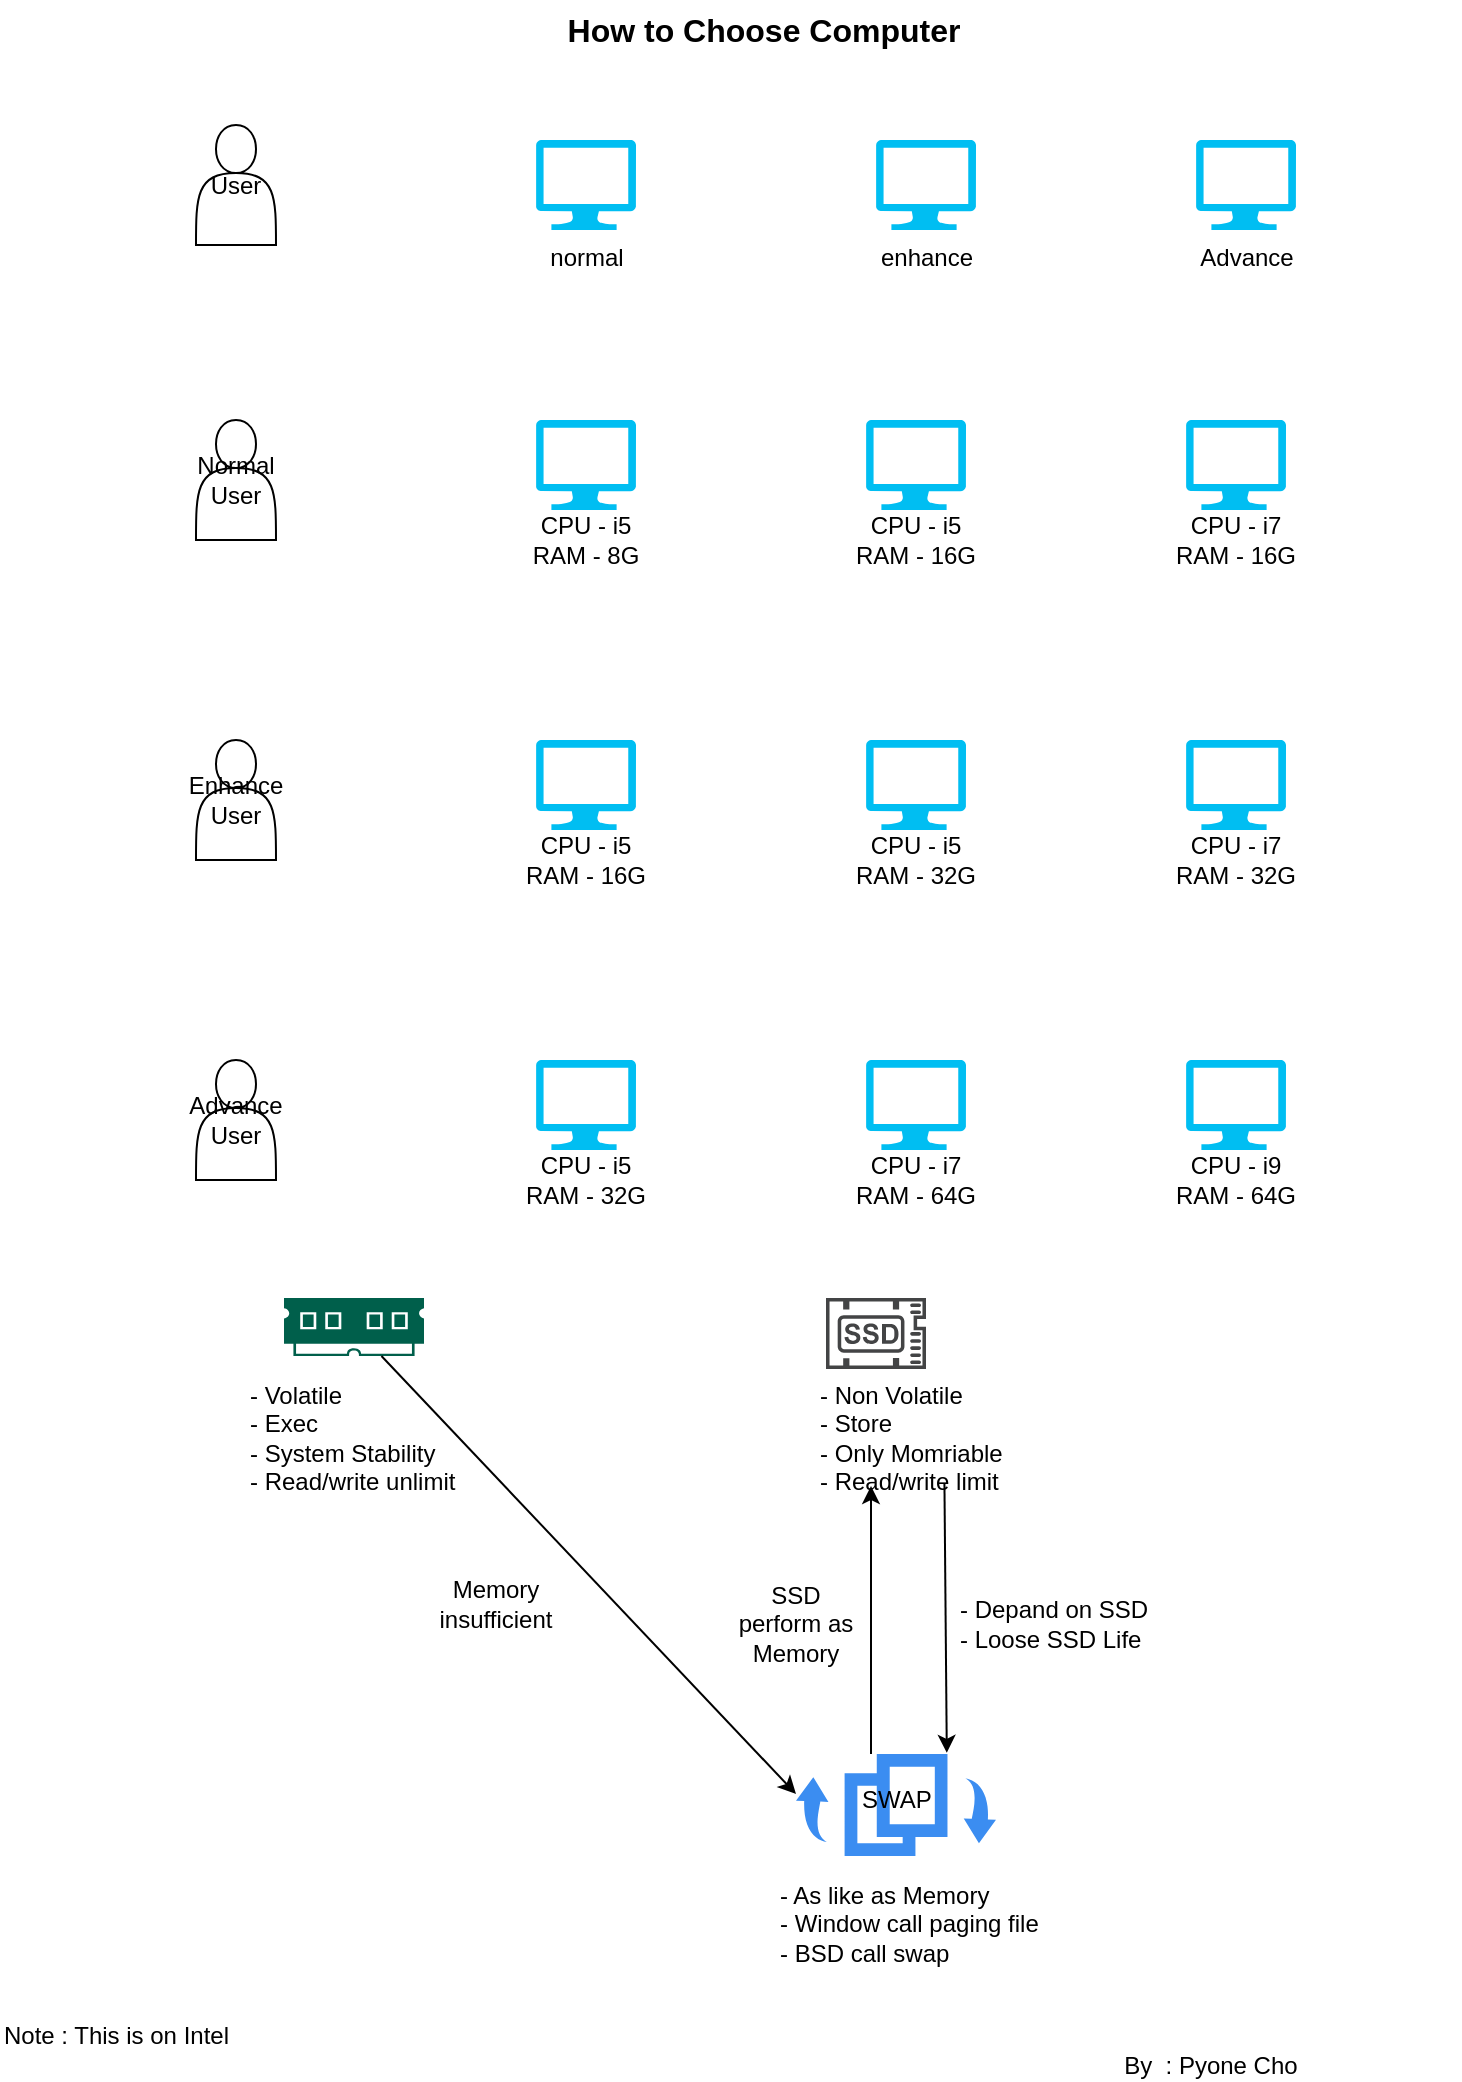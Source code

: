 <mxfile version="24.7.10">
  <diagram name="Page-1" id="IV-yUSw1DQ6C-b2wnSuF">
    <mxGraphModel dx="2157" dy="1120" grid="1" gridSize="10" guides="1" tooltips="1" connect="1" arrows="1" fold="1" page="1" pageScale="1" pageWidth="850" pageHeight="1100" math="0" shadow="0">
      <root>
        <mxCell id="0" />
        <mxCell id="1" parent="0" />
        <mxCell id="_VfS2YDRpwG3e_EEv7Uv-1" value="User" style="shape=actor;whiteSpace=wrap;html=1;" vertex="1" parent="1">
          <mxGeometry x="168" y="92.5" width="40" height="60" as="geometry" />
        </mxCell>
        <mxCell id="_VfS2YDRpwG3e_EEv7Uv-3" value="normal" style="verticalLabelPosition=bottom;html=1;verticalAlign=top;align=center;strokeColor=none;fillColor=#00BEF2;shape=mxgraph.azure.computer;pointerEvents=1;" vertex="1" parent="1">
          <mxGeometry x="338" y="100" width="50" height="45" as="geometry" />
        </mxCell>
        <mxCell id="_VfS2YDRpwG3e_EEv7Uv-4" value="enhance" style="verticalLabelPosition=bottom;html=1;verticalAlign=top;align=center;strokeColor=none;fillColor=#00BEF2;shape=mxgraph.azure.computer;pointerEvents=1;" vertex="1" parent="1">
          <mxGeometry x="508" y="100" width="50" height="45" as="geometry" />
        </mxCell>
        <mxCell id="_VfS2YDRpwG3e_EEv7Uv-5" value="Advance" style="verticalLabelPosition=bottom;html=1;verticalAlign=top;align=center;strokeColor=none;fillColor=#00BEF2;shape=mxgraph.azure.computer;pointerEvents=1;" vertex="1" parent="1">
          <mxGeometry x="668" y="100" width="50" height="45" as="geometry" />
        </mxCell>
        <mxCell id="_VfS2YDRpwG3e_EEv7Uv-8" value="" style="group" vertex="1" connectable="0" parent="1">
          <mxGeometry x="333" y="240" width="60" height="75" as="geometry" />
        </mxCell>
        <mxCell id="_VfS2YDRpwG3e_EEv7Uv-6" value="" style="verticalLabelPosition=bottom;html=1;verticalAlign=top;align=center;strokeColor=none;fillColor=#00BEF2;shape=mxgraph.azure.computer;pointerEvents=1;" vertex="1" parent="_VfS2YDRpwG3e_EEv7Uv-8">
          <mxGeometry x="5" width="50" height="45" as="geometry" />
        </mxCell>
        <mxCell id="_VfS2YDRpwG3e_EEv7Uv-7" value="CPU - i5&lt;div&gt;RAM - 8G&lt;/div&gt;" style="text;html=1;align=center;verticalAlign=middle;whiteSpace=wrap;rounded=0;" vertex="1" parent="_VfS2YDRpwG3e_EEv7Uv-8">
          <mxGeometry y="45" width="60" height="30" as="geometry" />
        </mxCell>
        <mxCell id="_VfS2YDRpwG3e_EEv7Uv-12" value="" style="group" vertex="1" connectable="0" parent="1">
          <mxGeometry x="488" y="240" width="80" height="75" as="geometry" />
        </mxCell>
        <mxCell id="_VfS2YDRpwG3e_EEv7Uv-10" value="" style="verticalLabelPosition=bottom;html=1;verticalAlign=top;align=center;strokeColor=none;fillColor=#00BEF2;shape=mxgraph.azure.computer;pointerEvents=1;" vertex="1" parent="_VfS2YDRpwG3e_EEv7Uv-12">
          <mxGeometry x="15" width="50" height="45" as="geometry" />
        </mxCell>
        <mxCell id="_VfS2YDRpwG3e_EEv7Uv-11" value="CPU - i5&lt;div&gt;RAM - 16G&lt;/div&gt;" style="text;html=1;align=center;verticalAlign=middle;whiteSpace=wrap;rounded=0;" vertex="1" parent="_VfS2YDRpwG3e_EEv7Uv-12">
          <mxGeometry y="45" width="80" height="30" as="geometry" />
        </mxCell>
        <mxCell id="_VfS2YDRpwG3e_EEv7Uv-13" value="" style="group" vertex="1" connectable="0" parent="1">
          <mxGeometry x="648" y="240" width="80" height="75" as="geometry" />
        </mxCell>
        <mxCell id="_VfS2YDRpwG3e_EEv7Uv-14" value="" style="verticalLabelPosition=bottom;html=1;verticalAlign=top;align=center;strokeColor=none;fillColor=#00BEF2;shape=mxgraph.azure.computer;pointerEvents=1;" vertex="1" parent="_VfS2YDRpwG3e_EEv7Uv-13">
          <mxGeometry x="15" width="50" height="45" as="geometry" />
        </mxCell>
        <mxCell id="_VfS2YDRpwG3e_EEv7Uv-15" value="CPU - i7&lt;div&gt;RAM - 16G&lt;/div&gt;" style="text;html=1;align=center;verticalAlign=middle;whiteSpace=wrap;rounded=0;" vertex="1" parent="_VfS2YDRpwG3e_EEv7Uv-13">
          <mxGeometry y="45" width="80" height="30" as="geometry" />
        </mxCell>
        <mxCell id="_VfS2YDRpwG3e_EEv7Uv-16" value="Normal User" style="shape=actor;whiteSpace=wrap;html=1;" vertex="1" parent="1">
          <mxGeometry x="168" y="240" width="40" height="60" as="geometry" />
        </mxCell>
        <mxCell id="_VfS2YDRpwG3e_EEv7Uv-20" value="" style="group" vertex="1" connectable="0" parent="1">
          <mxGeometry x="488" y="400" width="80" height="75" as="geometry" />
        </mxCell>
        <mxCell id="_VfS2YDRpwG3e_EEv7Uv-21" value="" style="verticalLabelPosition=bottom;html=1;verticalAlign=top;align=center;strokeColor=none;fillColor=#00BEF2;shape=mxgraph.azure.computer;pointerEvents=1;" vertex="1" parent="_VfS2YDRpwG3e_EEv7Uv-20">
          <mxGeometry x="15" width="50" height="45" as="geometry" />
        </mxCell>
        <mxCell id="_VfS2YDRpwG3e_EEv7Uv-22" value="CPU - i5&lt;div&gt;RAM - 32G&lt;/div&gt;" style="text;html=1;align=center;verticalAlign=middle;whiteSpace=wrap;rounded=0;" vertex="1" parent="_VfS2YDRpwG3e_EEv7Uv-20">
          <mxGeometry y="45" width="80" height="30" as="geometry" />
        </mxCell>
        <mxCell id="_VfS2YDRpwG3e_EEv7Uv-23" value="" style="group" vertex="1" connectable="0" parent="1">
          <mxGeometry x="648" y="400" width="80" height="75" as="geometry" />
        </mxCell>
        <mxCell id="_VfS2YDRpwG3e_EEv7Uv-24" value="" style="verticalLabelPosition=bottom;html=1;verticalAlign=top;align=center;strokeColor=none;fillColor=#00BEF2;shape=mxgraph.azure.computer;pointerEvents=1;" vertex="1" parent="_VfS2YDRpwG3e_EEv7Uv-23">
          <mxGeometry x="15" width="50" height="45" as="geometry" />
        </mxCell>
        <mxCell id="_VfS2YDRpwG3e_EEv7Uv-25" value="CPU - i7&lt;div&gt;RAM - 32G&lt;/div&gt;" style="text;html=1;align=center;verticalAlign=middle;whiteSpace=wrap;rounded=0;" vertex="1" parent="_VfS2YDRpwG3e_EEv7Uv-23">
          <mxGeometry y="45" width="80" height="30" as="geometry" />
        </mxCell>
        <mxCell id="_VfS2YDRpwG3e_EEv7Uv-26" value="Enhance User" style="shape=actor;whiteSpace=wrap;html=1;" vertex="1" parent="1">
          <mxGeometry x="168" y="400" width="40" height="60" as="geometry" />
        </mxCell>
        <mxCell id="_VfS2YDRpwG3e_EEv7Uv-27" value="" style="group" vertex="1" connectable="0" parent="1">
          <mxGeometry x="323" y="400" width="80" height="75" as="geometry" />
        </mxCell>
        <mxCell id="_VfS2YDRpwG3e_EEv7Uv-28" value="" style="verticalLabelPosition=bottom;html=1;verticalAlign=top;align=center;strokeColor=none;fillColor=#00BEF2;shape=mxgraph.azure.computer;pointerEvents=1;" vertex="1" parent="_VfS2YDRpwG3e_EEv7Uv-27">
          <mxGeometry x="15" width="50" height="45" as="geometry" />
        </mxCell>
        <mxCell id="_VfS2YDRpwG3e_EEv7Uv-29" value="CPU - i5&lt;div&gt;RAM - 16G&lt;/div&gt;" style="text;html=1;align=center;verticalAlign=middle;whiteSpace=wrap;rounded=0;" vertex="1" parent="_VfS2YDRpwG3e_EEv7Uv-27">
          <mxGeometry y="45" width="80" height="30" as="geometry" />
        </mxCell>
        <mxCell id="_VfS2YDRpwG3e_EEv7Uv-30" value="" style="group" vertex="1" connectable="0" parent="1">
          <mxGeometry x="488" y="560" width="80" height="75" as="geometry" />
        </mxCell>
        <mxCell id="_VfS2YDRpwG3e_EEv7Uv-31" value="" style="verticalLabelPosition=bottom;html=1;verticalAlign=top;align=center;strokeColor=none;fillColor=#00BEF2;shape=mxgraph.azure.computer;pointerEvents=1;" vertex="1" parent="_VfS2YDRpwG3e_EEv7Uv-30">
          <mxGeometry x="15" width="50" height="45" as="geometry" />
        </mxCell>
        <mxCell id="_VfS2YDRpwG3e_EEv7Uv-32" value="CPU - i7&lt;div&gt;RAM - 64G&lt;/div&gt;" style="text;html=1;align=center;verticalAlign=middle;whiteSpace=wrap;rounded=0;" vertex="1" parent="_VfS2YDRpwG3e_EEv7Uv-30">
          <mxGeometry y="45" width="80" height="30" as="geometry" />
        </mxCell>
        <mxCell id="_VfS2YDRpwG3e_EEv7Uv-33" value="" style="group" vertex="1" connectable="0" parent="1">
          <mxGeometry x="648" y="560" width="80" height="75" as="geometry" />
        </mxCell>
        <mxCell id="_VfS2YDRpwG3e_EEv7Uv-34" value="" style="verticalLabelPosition=bottom;html=1;verticalAlign=top;align=center;strokeColor=none;fillColor=#00BEF2;shape=mxgraph.azure.computer;pointerEvents=1;" vertex="1" parent="_VfS2YDRpwG3e_EEv7Uv-33">
          <mxGeometry x="15" width="50" height="45" as="geometry" />
        </mxCell>
        <mxCell id="_VfS2YDRpwG3e_EEv7Uv-35" value="CPU - i9&lt;div&gt;RAM - 64G&lt;/div&gt;" style="text;html=1;align=center;verticalAlign=middle;whiteSpace=wrap;rounded=0;" vertex="1" parent="_VfS2YDRpwG3e_EEv7Uv-33">
          <mxGeometry y="45" width="80" height="30" as="geometry" />
        </mxCell>
        <mxCell id="_VfS2YDRpwG3e_EEv7Uv-36" value="Advance User" style="shape=actor;whiteSpace=wrap;html=1;" vertex="1" parent="1">
          <mxGeometry x="168" y="560" width="40" height="60" as="geometry" />
        </mxCell>
        <mxCell id="_VfS2YDRpwG3e_EEv7Uv-37" value="" style="group" vertex="1" connectable="0" parent="1">
          <mxGeometry x="323" y="560" width="80" height="75" as="geometry" />
        </mxCell>
        <mxCell id="_VfS2YDRpwG3e_EEv7Uv-38" value="" style="verticalLabelPosition=bottom;html=1;verticalAlign=top;align=center;strokeColor=none;fillColor=#00BEF2;shape=mxgraph.azure.computer;pointerEvents=1;" vertex="1" parent="_VfS2YDRpwG3e_EEv7Uv-37">
          <mxGeometry x="15" width="50" height="45" as="geometry" />
        </mxCell>
        <mxCell id="_VfS2YDRpwG3e_EEv7Uv-39" value="CPU - i5&lt;div&gt;RAM - 32G&lt;/div&gt;" style="text;html=1;align=center;verticalAlign=middle;whiteSpace=wrap;rounded=0;" vertex="1" parent="_VfS2YDRpwG3e_EEv7Uv-37">
          <mxGeometry y="45" width="80" height="30" as="geometry" />
        </mxCell>
        <mxCell id="_VfS2YDRpwG3e_EEv7Uv-42" value="" style="group" vertex="1" connectable="0" parent="1">
          <mxGeometry x="188" y="679" width="110" height="100" as="geometry" />
        </mxCell>
        <mxCell id="_VfS2YDRpwG3e_EEv7Uv-40" value="" style="sketch=0;pointerEvents=1;shadow=0;dashed=0;html=1;strokeColor=none;fillColor=#005F4B;labelPosition=center;verticalLabelPosition=bottom;verticalAlign=top;align=center;outlineConnect=0;shape=mxgraph.veeam2.ram;" vertex="1" parent="_VfS2YDRpwG3e_EEv7Uv-42">
          <mxGeometry x="24" width="70" height="29" as="geometry" />
        </mxCell>
        <mxCell id="_VfS2YDRpwG3e_EEv7Uv-41" value="- Volatile&lt;div&gt;- Exec&lt;/div&gt;&lt;div style=&quot;&quot;&gt;- System Stability&lt;/div&gt;&lt;div style=&quot;&quot;&gt;- Read/write unlimit&lt;/div&gt;" style="text;html=1;align=left;verticalAlign=middle;whiteSpace=wrap;rounded=0;" vertex="1" parent="_VfS2YDRpwG3e_EEv7Uv-42">
          <mxGeometry x="5" y="40" width="105" height="60" as="geometry" />
        </mxCell>
        <mxCell id="_VfS2YDRpwG3e_EEv7Uv-47" value="" style="group" vertex="1" connectable="0" parent="1">
          <mxGeometry x="478" y="679" width="95" height="94" as="geometry" />
        </mxCell>
        <mxCell id="_VfS2YDRpwG3e_EEv7Uv-43" value="" style="sketch=0;pointerEvents=1;shadow=0;dashed=0;html=1;strokeColor=none;fillColor=#434445;aspect=fixed;labelPosition=center;verticalLabelPosition=bottom;verticalAlign=top;align=center;outlineConnect=0;shape=mxgraph.vvd.ssd;" vertex="1" parent="_VfS2YDRpwG3e_EEv7Uv-47">
          <mxGeometry x="5" width="50" height="35.5" as="geometry" />
        </mxCell>
        <mxCell id="_VfS2YDRpwG3e_EEv7Uv-44" value="- Non Volatile&lt;div&gt;- Store&lt;/div&gt;&lt;div style=&quot;&quot;&gt;- Only Momriable&lt;/div&gt;&lt;div style=&quot;&quot;&gt;- Read/write limit&lt;/div&gt;" style="text;html=1;align=left;verticalAlign=middle;whiteSpace=wrap;rounded=0;" vertex="1" parent="_VfS2YDRpwG3e_EEv7Uv-47">
          <mxGeometry y="45" width="95" height="49.0" as="geometry" />
        </mxCell>
        <mxCell id="_VfS2YDRpwG3e_EEv7Uv-50" value="" style="group" vertex="1" connectable="0" parent="1">
          <mxGeometry x="458" y="907" width="140" height="100" as="geometry" />
        </mxCell>
        <mxCell id="_VfS2YDRpwG3e_EEv7Uv-46" value="" style="sketch=0;html=1;aspect=fixed;strokeColor=none;shadow=0;fillColor=#3B8DF1;verticalAlign=top;labelPosition=center;verticalLabelPosition=bottom;shape=mxgraph.gcp2.swap" vertex="1" parent="_VfS2YDRpwG3e_EEv7Uv-50">
          <mxGeometry x="10" width="100" height="51" as="geometry" />
        </mxCell>
        <mxCell id="_VfS2YDRpwG3e_EEv7Uv-48" value="SWAP" style="text;html=1;align=center;verticalAlign=middle;resizable=0;points=[];autosize=1;strokeColor=none;fillColor=none;" vertex="1" parent="_VfS2YDRpwG3e_EEv7Uv-50">
          <mxGeometry x="30" y="8" width="60" height="30" as="geometry" />
        </mxCell>
        <mxCell id="_VfS2YDRpwG3e_EEv7Uv-49" value="- As like as Memory&lt;div&gt;- Window call paging file&lt;/div&gt;&lt;div&gt;- BSD call swap&lt;/div&gt;" style="text;html=1;align=left;verticalAlign=middle;whiteSpace=wrap;rounded=0;" vertex="1" parent="_VfS2YDRpwG3e_EEv7Uv-50">
          <mxGeometry y="70" width="140" height="30" as="geometry" />
        </mxCell>
        <mxCell id="_VfS2YDRpwG3e_EEv7Uv-51" value="" style="endArrow=classic;html=1;rounded=0;" edge="1" parent="1" source="_VfS2YDRpwG3e_EEv7Uv-40">
          <mxGeometry width="50" height="50" relative="1" as="geometry">
            <mxPoint x="548" y="757" as="sourcePoint" />
            <mxPoint x="468" y="927" as="targetPoint" />
          </mxGeometry>
        </mxCell>
        <mxCell id="_VfS2YDRpwG3e_EEv7Uv-52" value="Memory insufficient" style="text;html=1;align=center;verticalAlign=middle;whiteSpace=wrap;rounded=0;" vertex="1" parent="1">
          <mxGeometry x="288" y="817" width="60" height="30" as="geometry" />
        </mxCell>
        <mxCell id="_VfS2YDRpwG3e_EEv7Uv-54" value="" style="endArrow=classic;html=1;rounded=0;entryX=0.5;entryY=1;entryDx=0;entryDy=0;exitX=0.375;exitY=0;exitDx=0;exitDy=0;exitPerimeter=0;" edge="1" parent="1" source="_VfS2YDRpwG3e_EEv7Uv-46">
          <mxGeometry width="50" height="50" relative="1" as="geometry">
            <mxPoint x="498" y="914.01" as="sourcePoint" />
            <mxPoint x="505.5" y="773" as="targetPoint" />
          </mxGeometry>
        </mxCell>
        <mxCell id="_VfS2YDRpwG3e_EEv7Uv-55" value="SSD perform as Memory" style="text;html=1;align=center;verticalAlign=middle;whiteSpace=wrap;rounded=0;" vertex="1" parent="1">
          <mxGeometry x="438" y="827" width="60" height="30" as="geometry" />
        </mxCell>
        <mxCell id="_VfS2YDRpwG3e_EEv7Uv-56" value="" style="endArrow=classic;html=1;rounded=0;exitX=0.676;exitY=0.971;exitDx=0;exitDy=0;exitPerimeter=0;entryX=0.754;entryY=-0.012;entryDx=0;entryDy=0;entryPerimeter=0;" edge="1" parent="1" source="_VfS2YDRpwG3e_EEv7Uv-44" target="_VfS2YDRpwG3e_EEv7Uv-46">
          <mxGeometry width="50" height="50" relative="1" as="geometry">
            <mxPoint x="548" y="897" as="sourcePoint" />
            <mxPoint x="598" y="847" as="targetPoint" />
          </mxGeometry>
        </mxCell>
        <mxCell id="_VfS2YDRpwG3e_EEv7Uv-57" value="- Depand on SSD&lt;div&gt;- Loose SSD Life&lt;/div&gt;" style="text;html=1;align=left;verticalAlign=middle;whiteSpace=wrap;rounded=0;" vertex="1" parent="1">
          <mxGeometry x="548" y="827" width="100" height="30" as="geometry" />
        </mxCell>
        <mxCell id="_VfS2YDRpwG3e_EEv7Uv-58" value="&lt;b&gt;&lt;font style=&quot;font-size: 16px;&quot;&gt;How to Choose Computer&lt;/font&gt;&lt;/b&gt;" style="text;html=1;align=center;verticalAlign=middle;whiteSpace=wrap;rounded=0;" vertex="1" parent="1">
          <mxGeometry x="306.5" y="30" width="289.5" height="30" as="geometry" />
        </mxCell>
        <mxCell id="_VfS2YDRpwG3e_EEv7Uv-59" value="Note : This is on Intel&lt;div&gt;&lt;span style=&quot;white-space: pre;&quot;&gt;&#x9;&lt;/span&gt;&lt;span style=&quot;white-space: pre;&quot;&gt;&#x9;&lt;/span&gt;&lt;span style=&quot;white-space: pre;&quot;&gt;&#x9;&lt;/span&gt;&lt;span style=&quot;white-space: pre;&quot;&gt;&#x9;&lt;/span&gt;&lt;span style=&quot;white-space: pre;&quot;&gt;&#x9;&lt;/span&gt;&lt;span style=&quot;white-space: pre;&quot;&gt;&#x9;&lt;/span&gt;&lt;span style=&quot;white-space: pre;&quot;&gt;&#x9;&lt;/span&gt;&lt;span style=&quot;white-space: pre;&quot;&gt;&#x9;&lt;/span&gt;&lt;span style=&quot;white-space: pre;&quot;&gt;&#x9;&lt;/span&gt;&lt;span style=&quot;white-space: pre;&quot;&gt;&#x9;&lt;/span&gt;&lt;span style=&quot;white-space: pre;&quot;&gt;&#x9;&lt;/span&gt;&lt;span style=&quot;white-space: pre;&quot;&gt;&#x9;&lt;/span&gt;&lt;span style=&quot;white-space: pre;&quot;&gt;&#x9;&lt;/span&gt;&lt;span style=&quot;white-space: pre;&quot;&gt;&#x9;&lt;/span&gt;&lt;span style=&quot;white-space: pre;&quot;&gt;&#x9;&lt;/span&gt;&lt;span style=&quot;white-space: pre;&quot;&gt;&#x9;&lt;/span&gt;&lt;span style=&quot;white-space: pre;&quot;&gt;&#x9;&lt;/span&gt;&lt;span style=&quot;white-space: pre;&quot;&gt;&#x9;&lt;/span&gt;&lt;span style=&quot;white-space: pre;&quot;&gt;&#x9;&lt;/span&gt;&lt;span style=&quot;white-space: pre;&quot;&gt;&#x9;&lt;/span&gt;&lt;span style=&quot;white-space: pre;&quot;&gt;&#x9;&lt;/span&gt;By&amp;nbsp; : Pyone Cho&lt;br&gt;&lt;/div&gt;" style="text;html=1;align=left;verticalAlign=middle;whiteSpace=wrap;rounded=0;" vertex="1" parent="1">
          <mxGeometry x="70" y="1040" width="730" height="30" as="geometry" />
        </mxCell>
      </root>
    </mxGraphModel>
  </diagram>
</mxfile>

